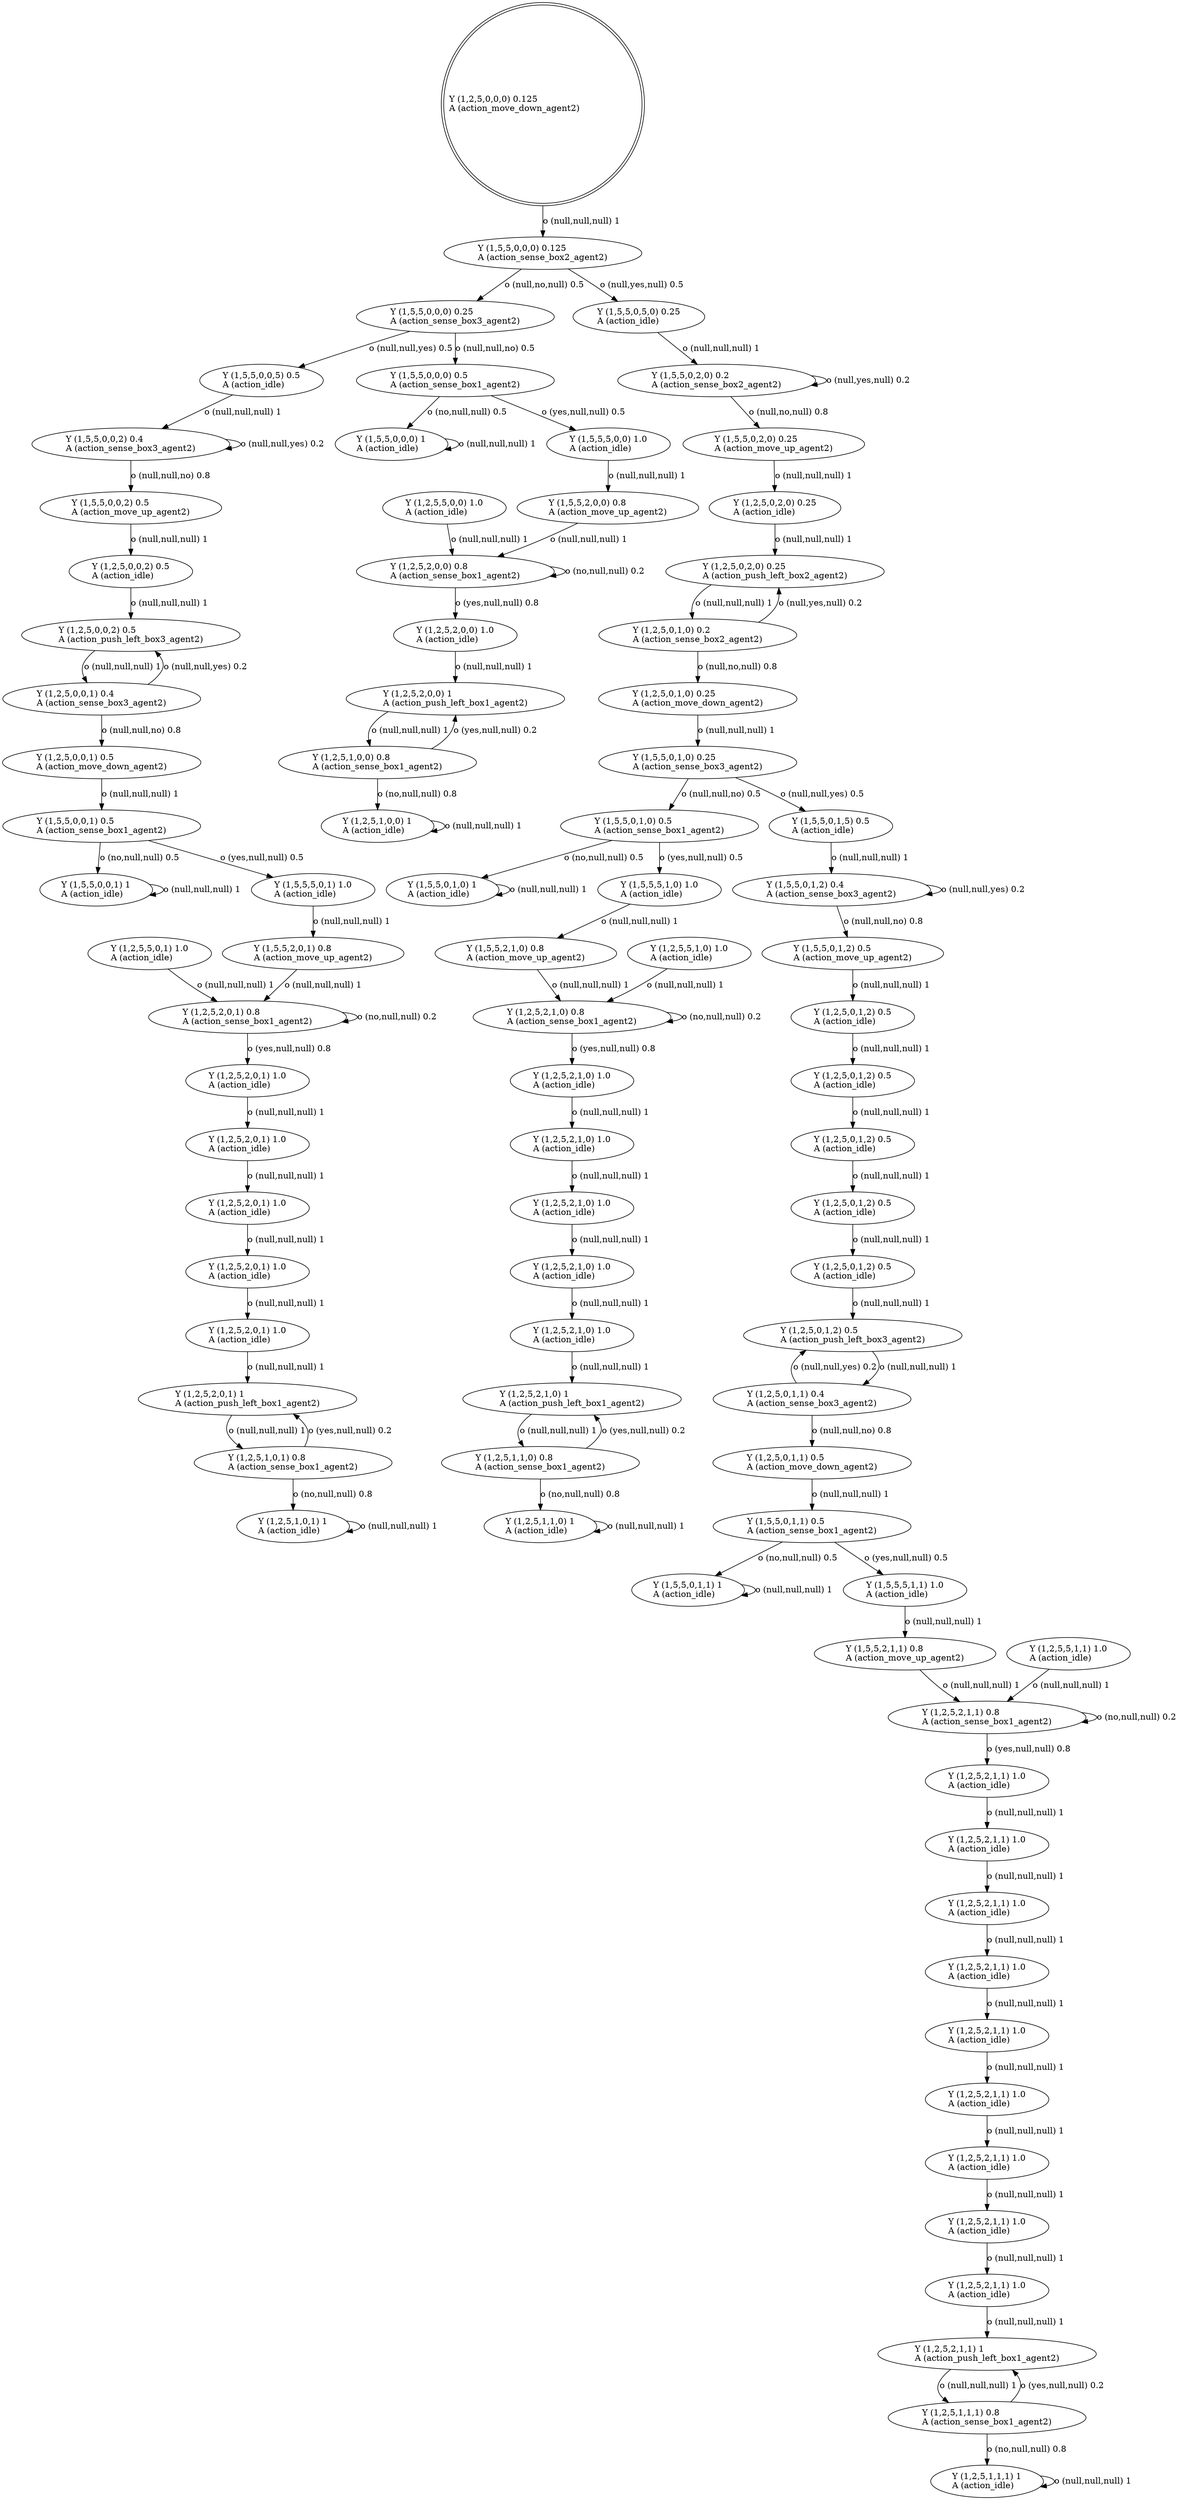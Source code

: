 digraph "G" {
root [label="Y (1,2,5,0,0,0) 0.125\lA (action_move_down_agent2)\l", labeljust="l", shape=doublecircle];
x0row492 [label="Y (1,2,5,2,0,1) 1\lA (action_push_left_box1_agent2)\l"];
x0row423 [label="Y (1,2,5,0,0,2) 0.5\lA (action_push_left_box3_agent2)\l"];
x0row411 [label="Y (1,5,5,0,0,2) 0.5\lA (action_move_up_agent2)\l"];
x0row443 [label="Y (1,2,5,0,0,1) 0.5\lA (action_move_down_agent2)\l"];
x0row472 [label="Y (1,2,5,5,0,1) 1.0\lA (action_idle)\l"];
x0row473 [label="Y (1,5,5,2,0,1) 0.8\lA (action_move_up_agent2)\l"];
x0row395 [label="Y (1,5,5,0,0,2) 0.4\lA (action_sense_box3_agent2)\l"];
x0row483 [label="Y (1,2,5,2,0,1) 0.8\lA (action_sense_box1_agent2)\l"];
x0row383 [label="Y (1,5,5,0,0,5) 0.5\lA (action_idle)\l"];
x0row384 [label="Y (1,5,5,0,0,0) 0.5\lA (action_sense_box1_agent2)\l"];
x0row460 [label="Y (1,5,5,5,0,1) 1.0\lA (action_idle)\l"];
x0row461 [label="Y (1,5,5,0,0,1) 1\lA (action_idle)\l"];
x0row432 [label="Y (1,2,5,0,0,1) 0.4\lA (action_sense_box3_agent2)\l"];
x0row345 [label="Y (1,2,5,1,1,0) 1\lA (action_idle)\l"];
x0row336 [label="Y (1,2,5,1,1,0) 0.8\lA (action_sense_box1_agent2)\l"];
x0row451 [label="Y (1,5,5,0,0,1) 0.5\lA (action_sense_box1_agent2)\l"];
x0row566 [label="Y (1,2,5,2,0,0) 0.8\lA (action_sense_box1_agent2)\l"];
x0row575 [label="Y (1,2,5,2,0,0) 1\lA (action_push_left_box1_agent2)\l"];
x0row592 [label="Y (1,2,5,1,0,0) 1\lA (action_idle)\l"];
x0row584 [label="Y (1,2,5,1,0,0) 0.8\lA (action_sense_box1_agent2)\l"];
x0row545 [label="Y (1,5,5,5,0,0) 1.0\lA (action_idle)\l"];
x0row546 [label="Y (1,5,5,0,0,0) 1\lA (action_idle)\l"];
x0row556 [label="Y (1,2,5,5,0,0) 1.0\lA (action_idle)\l"];
x0row557 [label="Y (1,5,5,2,0,0) 0.8\lA (action_move_up_agent2)\l"];
x0row511 [label="Y (1,2,5,1,0,1) 1\lA (action_idle)\l"];
x0row503 [label="Y (1,2,5,1,0,1) 0.8\lA (action_sense_box1_agent2)\l"];
x0row189 [label="Y (1,5,5,0,1,1) 0.5\lA (action_sense_box1_agent2)\l"];
x0row180 [label="Y (1,2,5,0,1,1) 0.5\lA (action_move_down_agent2)\l"];
x0row168 [label="Y (1,2,5,0,1,1) 0.4\lA (action_sense_box3_agent2)\l"];
x0row293 [label="Y (1,5,5,5,1,0) 1.0\lA (action_idle)\l"];
x0row294 [label="Y (1,5,5,0,1,0) 1\lA (action_idle)\l"];
x0row255 [label="Y (1,2,5,1,1,1) 1\lA (action_idle)\l"];
x0row158 [label="Y (1,2,5,0,1,2) 0.5\lA (action_push_left_box3_agent2)\l"];
x0row145 [label="Y (1,5,5,0,1,2) 0.5\lA (action_move_up_agent2)\l"];
x0row246 [label="Y (1,2,5,1,1,1) 0.8\lA (action_sense_box1_agent2)\l"];
x0row128 [label="Y (1,5,5,0,1,2) 0.4\lA (action_sense_box3_agent2)\l"];
x0row117 [label="Y (1,5,5,0,1,0) 0.5\lA (action_sense_box1_agent2)\l"];
x0row316 [label="Y (1,2,5,2,1,0) 0.8\lA (action_sense_box1_agent2)\l"];
x0row116 [label="Y (1,5,5,0,1,5) 0.5\lA (action_idle)\l"];
x0row306 [label="Y (1,5,5,2,1,0) 0.8\lA (action_move_up_agent2)\l"];
x0row103 [label="Y (1,5,5,0,1,0) 0.25\lA (action_sense_box3_agent2)\l"];
x0row234 [label="Y (1,2,5,2,1,1) 1\lA (action_push_left_box1_agent2)\l"];
x0row305 [label="Y (1,2,5,5,1,0) 1.0\lA (action_idle)\l"];
x0row88 [label="Y (1,2,5,0,1,0) 0.25\lA (action_move_down_agent2)\l"];
x0row224 [label="Y (1,2,5,2,1,1) 0.8\lA (action_sense_box1_agent2)\l"];
x0row79 [label="Y (1,2,5,0,1,0) 0.2\lA (action_sense_box2_agent2)\l"];
x0row72 [label="Y (1,2,5,0,2,0) 0.25\lA (action_push_left_box2_agent2)\l"];
x0row213 [label="Y (1,5,5,2,1,1) 0.8\lA (action_move_up_agent2)\l"];
x0row326 [label="Y (1,2,5,2,1,0) 1\lA (action_push_left_box1_agent2)\l"];
x0row46 [label="Y (1,5,5,0,2,0) 0.25\lA (action_move_up_agent2)\l"];
x0row212 [label="Y (1,2,5,5,1,1) 1.0\lA (action_idle)\l"];
x0row41 [label="Y (1,5,5,0,2,0) 0.2\lA (action_sense_box2_agent2)\l"];
x0row12 [label="Y (1,5,5,0,0,0) 0.25\lA (action_sense_box3_agent2)\l"];
x0row200 [label="Y (1,5,5,0,1,1) 1\lA (action_idle)\l"];
x0row199 [label="Y (1,5,5,5,1,1) 1.0\lA (action_idle)\l"];
x0row4 [label="Y (1,5,5,0,0,0) 0.125\lA (action_sense_box2_agent2)\l"];
x0row11 [label="Y (1,5,5,0,5,0) 0.25\lA (action_idle)\l"];
x0row72_noop_0 [label="Y (1,2,5,0,2,0) 0.25\lA (action_idle)\l"];
x0row423_noop_0 [label="Y (1,2,5,0,0,2) 0.5\lA (action_idle)\l"];
x0row575_noop_0 [label="Y (1,2,5,2,0,0) 1.0\lA (action_idle)\l"];
x0row158_noop_0 [label="Y (1,2,5,0,1,2) 0.5\lA (action_idle)\l"];
x0row158_noop_1 [label="Y (1,2,5,0,1,2) 0.5\lA (action_idle)\l"];
x0row158_noop_2 [label="Y (1,2,5,0,1,2) 0.5\lA (action_idle)\l"];
x0row158_noop_3 [label="Y (1,2,5,0,1,2) 0.5\lA (action_idle)\l"];
x0row158_noop_4 [label="Y (1,2,5,0,1,2) 0.5\lA (action_idle)\l"];
x0row326_noop_0 [label="Y (1,2,5,2,1,0) 1.0\lA (action_idle)\l"];
x0row326_noop_1 [label="Y (1,2,5,2,1,0) 1.0\lA (action_idle)\l"];
x0row326_noop_2 [label="Y (1,2,5,2,1,0) 1.0\lA (action_idle)\l"];
x0row326_noop_3 [label="Y (1,2,5,2,1,0) 1.0\lA (action_idle)\l"];
x0row326_noop_4 [label="Y (1,2,5,2,1,0) 1.0\lA (action_idle)\l"];
x0row492_noop_0 [label="Y (1,2,5,2,0,1) 1.0\lA (action_idle)\l"];
x0row492_noop_1 [label="Y (1,2,5,2,0,1) 1.0\lA (action_idle)\l"];
x0row492_noop_2 [label="Y (1,2,5,2,0,1) 1.0\lA (action_idle)\l"];
x0row492_noop_3 [label="Y (1,2,5,2,0,1) 1.0\lA (action_idle)\l"];
x0row492_noop_4 [label="Y (1,2,5,2,0,1) 1.0\lA (action_idle)\l"];
x0row234_noop_0 [label="Y (1,2,5,2,1,1) 1.0\lA (action_idle)\l"];
x0row234_noop_1 [label="Y (1,2,5,2,1,1) 1.0\lA (action_idle)\l"];
x0row234_noop_2 [label="Y (1,2,5,2,1,1) 1.0\lA (action_idle)\l"];
x0row234_noop_3 [label="Y (1,2,5,2,1,1) 1.0\lA (action_idle)\l"];
x0row234_noop_4 [label="Y (1,2,5,2,1,1) 1.0\lA (action_idle)\l"];
x0row234_noop_5 [label="Y (1,2,5,2,1,1) 1.0\lA (action_idle)\l"];
x0row234_noop_6 [label="Y (1,2,5,2,1,1) 1.0\lA (action_idle)\l"];
x0row234_noop_7 [label="Y (1,2,5,2,1,1) 1.0\lA (action_idle)\l"];
x0row234_noop_8 [label="Y (1,2,5,2,1,1) 1.0\lA (action_idle)\l"];
root -> x0row4  [key=0, label="o (null,null,null) 1\l"];
x0row492 -> x0row503  [key=0, label="o (null,null,null) 1\l"];
x0row423 -> x0row432  [key=0, label="o (null,null,null) 1\l"];
x0row411 -> x0row423_noop_0  [key=0, label="o (null,null,null) 1\l"];
x0row443 -> x0row451  [key=0, label="o (null,null,null) 1\l"];
x0row472 -> x0row483  [key=0, label="o (null,null,null) 1\l"];
x0row473 -> x0row483  [key=0, label="o (null,null,null) 1\l"];
x0row395 -> x0row411  [key=0, label="o (null,null,no) 0.8\l"];
x0row395 -> x0row395  [key=0, label="o (null,null,yes) 0.2\l"];
x0row483 -> x0row492_noop_0  [key=0, label="o (yes,null,null) 0.8\l"];
x0row483 -> x0row483  [key=0, label="o (no,null,null) 0.2\l"];
x0row383 -> x0row395  [key=0, label="o (null,null,null) 1\l"];
x0row384 -> x0row545  [key=0, label="o (yes,null,null) 0.5\l"];
x0row384 -> x0row546  [key=0, label="o (no,null,null) 0.5\l"];
x0row460 -> x0row473  [key=0, label="o (null,null,null) 1\l"];
x0row461 -> x0row461  [key=0, label="o (null,null,null) 1\l"];
x0row432 -> x0row423  [key=0, label="o (null,null,yes) 0.2\l"];
x0row432 -> x0row443  [key=0, label="o (null,null,no) 0.8\l"];
x0row345 -> x0row345  [key=0, label="o (null,null,null) 1\l"];
x0row336 -> x0row326  [key=0, label="o (yes,null,null) 0.2\l"];
x0row336 -> x0row345  [key=0, label="o (no,null,null) 0.8\l"];
x0row451 -> x0row460  [key=0, label="o (yes,null,null) 0.5\l"];
x0row451 -> x0row461  [key=0, label="o (no,null,null) 0.5\l"];
x0row566 -> x0row575_noop_0  [key=0, label="o (yes,null,null) 0.8\l"];
x0row566 -> x0row566  [key=0, label="o (no,null,null) 0.2\l"];
x0row575 -> x0row584  [key=0, label="o (null,null,null) 1\l"];
x0row592 -> x0row592  [key=0, label="o (null,null,null) 1\l"];
x0row584 -> x0row575  [key=0, label="o (yes,null,null) 0.2\l"];
x0row584 -> x0row592  [key=0, label="o (no,null,null) 0.8\l"];
x0row545 -> x0row557  [key=0, label="o (null,null,null) 1\l"];
x0row546 -> x0row546  [key=0, label="o (null,null,null) 1\l"];
x0row556 -> x0row566  [key=0, label="o (null,null,null) 1\l"];
x0row557 -> x0row566  [key=0, label="o (null,null,null) 1\l"];
x0row511 -> x0row511  [key=0, label="o (null,null,null) 1\l"];
x0row503 -> x0row492  [key=0, label="o (yes,null,null) 0.2\l"];
x0row503 -> x0row511  [key=0, label="o (no,null,null) 0.8\l"];
x0row189 -> x0row199  [key=0, label="o (yes,null,null) 0.5\l"];
x0row189 -> x0row200  [key=0, label="o (no,null,null) 0.5\l"];
x0row180 -> x0row189  [key=0, label="o (null,null,null) 1\l"];
x0row168 -> x0row158  [key=0, label="o (null,null,yes) 0.2\l"];
x0row168 -> x0row180  [key=0, label="o (null,null,no) 0.8\l"];
x0row293 -> x0row306  [key=0, label="o (null,null,null) 1\l"];
x0row294 -> x0row294  [key=0, label="o (null,null,null) 1\l"];
x0row255 -> x0row255  [key=0, label="o (null,null,null) 1\l"];
x0row158 -> x0row168  [key=0, label="o (null,null,null) 1\l"];
x0row145 -> x0row158_noop_0  [key=0, label="o (null,null,null) 1\l"];
x0row246 -> x0row234  [key=0, label="o (yes,null,null) 0.2\l"];
x0row246 -> x0row255  [key=0, label="o (no,null,null) 0.8\l"];
x0row128 -> x0row145  [key=0, label="o (null,null,no) 0.8\l"];
x0row128 -> x0row128  [key=0, label="o (null,null,yes) 0.2\l"];
x0row117 -> x0row293  [key=0, label="o (yes,null,null) 0.5\l"];
x0row117 -> x0row294  [key=0, label="o (no,null,null) 0.5\l"];
x0row316 -> x0row326_noop_0  [key=0, label="o (yes,null,null) 0.8\l"];
x0row316 -> x0row316  [key=0, label="o (no,null,null) 0.2\l"];
x0row116 -> x0row128  [key=0, label="o (null,null,null) 1\l"];
x0row306 -> x0row316  [key=0, label="o (null,null,null) 1\l"];
x0row103 -> x0row116  [key=0, label="o (null,null,yes) 0.5\l"];
x0row103 -> x0row117  [key=0, label="o (null,null,no) 0.5\l"];
x0row234 -> x0row246  [key=0, label="o (null,null,null) 1\l"];
x0row305 -> x0row316  [key=0, label="o (null,null,null) 1\l"];
x0row88 -> x0row103  [key=0, label="o (null,null,null) 1\l"];
x0row224 -> x0row234_noop_0  [key=0, label="o (yes,null,null) 0.8\l"];
x0row224 -> x0row224  [key=0, label="o (no,null,null) 0.2\l"];
x0row79 -> x0row72  [key=0, label="o (null,yes,null) 0.2\l"];
x0row79 -> x0row88  [key=0, label="o (null,no,null) 0.8\l"];
x0row72 -> x0row79  [key=0, label="o (null,null,null) 1\l"];
x0row213 -> x0row224  [key=0, label="o (null,null,null) 1\l"];
x0row326 -> x0row336  [key=0, label="o (null,null,null) 1\l"];
x0row46 -> x0row72_noop_0  [key=0, label="o (null,null,null) 1\l"];
x0row212 -> x0row224  [key=0, label="o (null,null,null) 1\l"];
x0row41 -> x0row46  [key=0, label="o (null,no,null) 0.8\l"];
x0row41 -> x0row41  [key=0, label="o (null,yes,null) 0.2\l"];
x0row12 -> x0row383  [key=0, label="o (null,null,yes) 0.5\l"];
x0row12 -> x0row384  [key=0, label="o (null,null,no) 0.5\l"];
x0row200 -> x0row200  [key=0, label="o (null,null,null) 1\l"];
x0row199 -> x0row213  [key=0, label="o (null,null,null) 1\l"];
x0row4 -> x0row11  [key=0, label="o (null,yes,null) 0.5\l"];
x0row4 -> x0row12  [key=0, label="o (null,no,null) 0.5\l"];
x0row11 -> x0row41  [key=0, label="o (null,null,null) 1\l"];
x0row72_noop_0 -> x0row72  [key=0, label="o (null,null,null) 1\l"];
x0row423_noop_0 -> x0row423  [key=0, label="o (null,null,null) 1\l"];
x0row575_noop_0 -> x0row575  [key=0, label="o (null,null,null) 1\l"];
x0row158_noop_0 -> x0row158_noop_1  [key=0, label="o (null,null,null) 1\l"];
x0row158_noop_1 -> x0row158_noop_2  [key=0, label="o (null,null,null) 1\l"];
x0row158_noop_2 -> x0row158_noop_3  [key=0, label="o (null,null,null) 1\l"];
x0row158_noop_3 -> x0row158_noop_4  [key=0, label="o (null,null,null) 1\l"];
x0row158_noop_4 -> x0row158  [key=0, label="o (null,null,null) 1\l"];
x0row326_noop_0 -> x0row326_noop_1  [key=0, label="o (null,null,null) 1\l"];
x0row326_noop_1 -> x0row326_noop_2  [key=0, label="o (null,null,null) 1\l"];
x0row326_noop_2 -> x0row326_noop_3  [key=0, label="o (null,null,null) 1\l"];
x0row326_noop_3 -> x0row326_noop_4  [key=0, label="o (null,null,null) 1\l"];
x0row326_noop_4 -> x0row326  [key=0, label="o (null,null,null) 1\l"];
x0row492_noop_0 -> x0row492_noop_1  [key=0, label="o (null,null,null) 1\l"];
x0row492_noop_1 -> x0row492_noop_2  [key=0, label="o (null,null,null) 1\l"];
x0row492_noop_2 -> x0row492_noop_3  [key=0, label="o (null,null,null) 1\l"];
x0row492_noop_3 -> x0row492_noop_4  [key=0, label="o (null,null,null) 1\l"];
x0row492_noop_4 -> x0row492  [key=0, label="o (null,null,null) 1\l"];
x0row234_noop_0 -> x0row234_noop_1  [key=0, label="o (null,null,null) 1\l"];
x0row234_noop_1 -> x0row234_noop_2  [key=0, label="o (null,null,null) 1\l"];
x0row234_noop_2 -> x0row234_noop_3  [key=0, label="o (null,null,null) 1\l"];
x0row234_noop_3 -> x0row234_noop_4  [key=0, label="o (null,null,null) 1\l"];
x0row234_noop_4 -> x0row234_noop_5  [key=0, label="o (null,null,null) 1\l"];
x0row234_noop_5 -> x0row234_noop_6  [key=0, label="o (null,null,null) 1\l"];
x0row234_noop_6 -> x0row234_noop_7  [key=0, label="o (null,null,null) 1\l"];
x0row234_noop_7 -> x0row234_noop_8  [key=0, label="o (null,null,null) 1\l"];
x0row234_noop_8 -> x0row234  [key=0, label="o (null,null,null) 1\l"];
}
